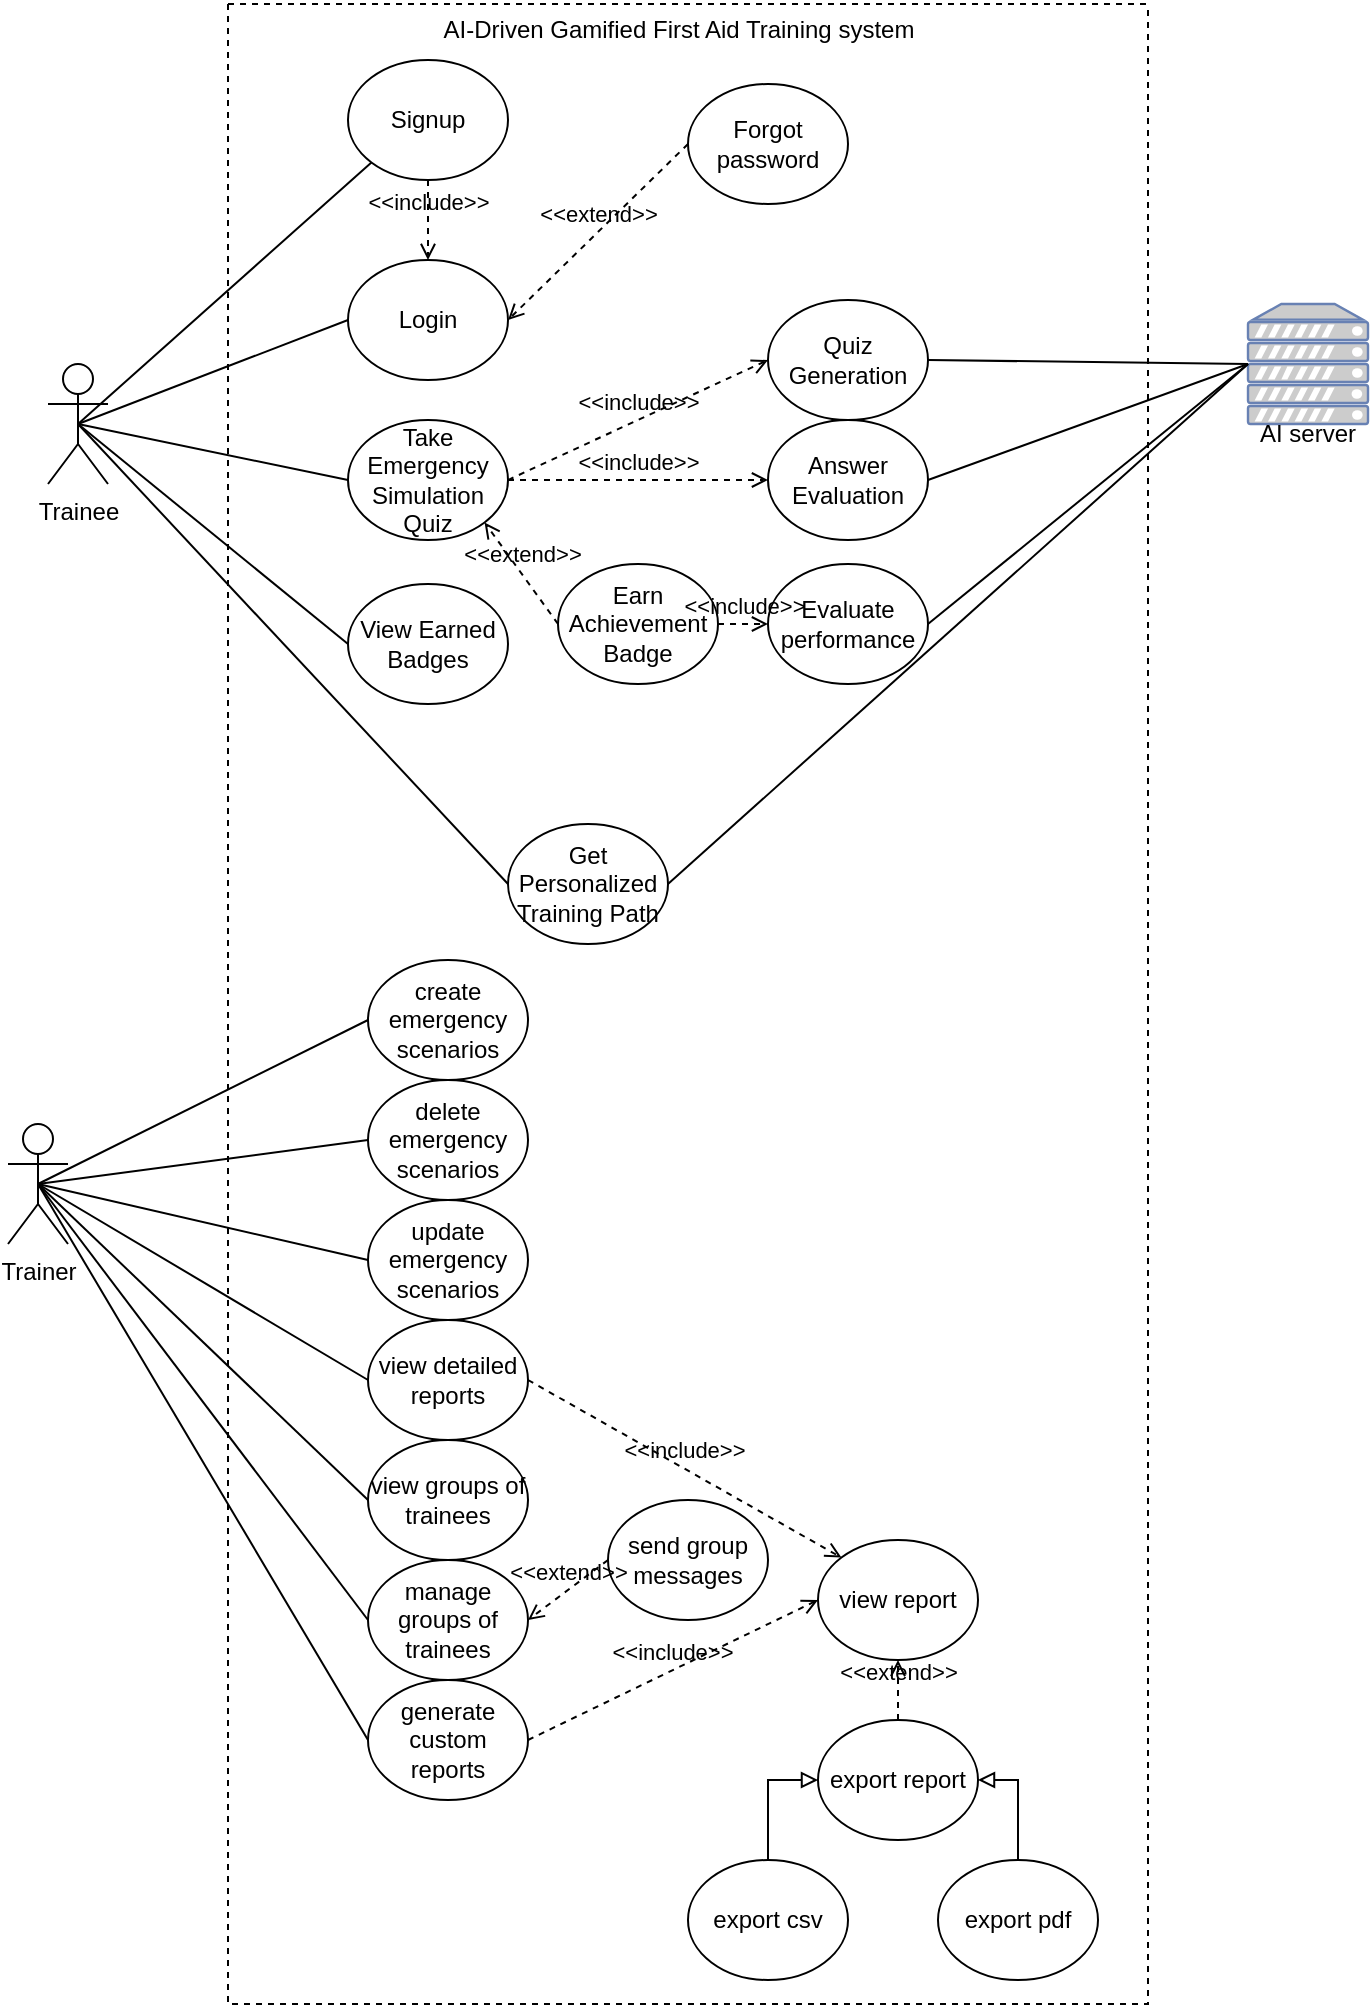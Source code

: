 <mxfile version="26.2.12">
  <diagram name="Page-1" id="4kv2IT0vHNOT5-9wBm8C">
    <mxGraphModel dx="1108" dy="1672" grid="1" gridSize="10" guides="1" tooltips="1" connect="1" arrows="1" fold="1" page="1" pageScale="1" pageWidth="850" pageHeight="1100" math="0" shadow="0">
      <root>
        <mxCell id="0" />
        <mxCell id="1" parent="0" />
        <mxCell id="MZ-NiFIpJrVHi2rvb3rP-10" value="Trainer" style="shape=umlActor;verticalLabelPosition=bottom;verticalAlign=top;html=1;outlineConnect=0;" vertex="1" parent="1">
          <mxGeometry x="110" y="310" width="30" height="60" as="geometry" />
        </mxCell>
        <mxCell id="MZ-NiFIpJrVHi2rvb3rP-11" value="Trainee" style="shape=umlActor;verticalLabelPosition=bottom;verticalAlign=top;html=1;outlineConnect=0;" vertex="1" parent="1">
          <mxGeometry x="130" y="-70" width="30" height="60" as="geometry" />
        </mxCell>
        <mxCell id="MZ-NiFIpJrVHi2rvb3rP-12" value="" style="swimlane;startSize=0;dashed=1;" vertex="1" parent="1">
          <mxGeometry x="220" y="-250" width="460" height="1000" as="geometry" />
        </mxCell>
        <mxCell id="MZ-NiFIpJrVHi2rvb3rP-20" value="Signup" style="ellipse;whiteSpace=wrap;html=1;" vertex="1" parent="MZ-NiFIpJrVHi2rvb3rP-12">
          <mxGeometry x="60" y="28" width="80" height="60" as="geometry" />
        </mxCell>
        <mxCell id="MZ-NiFIpJrVHi2rvb3rP-22" value="Login" style="ellipse;whiteSpace=wrap;html=1;" vertex="1" parent="MZ-NiFIpJrVHi2rvb3rP-12">
          <mxGeometry x="60" y="128" width="80" height="60" as="geometry" />
        </mxCell>
        <mxCell id="MZ-NiFIpJrVHi2rvb3rP-25" value="Forgot password" style="ellipse;whiteSpace=wrap;html=1;" vertex="1" parent="MZ-NiFIpJrVHi2rvb3rP-12">
          <mxGeometry x="230" y="40" width="80" height="60" as="geometry" />
        </mxCell>
        <mxCell id="MZ-NiFIpJrVHi2rvb3rP-27" value="&amp;lt;&amp;lt;extend&amp;gt;&amp;gt;" style="html=1;verticalAlign=bottom;labelBackgroundColor=none;endArrow=open;endFill=0;dashed=1;rounded=0;exitX=0;exitY=0.5;exitDx=0;exitDy=0;entryX=1;entryY=0.5;entryDx=0;entryDy=0;" edge="1" parent="MZ-NiFIpJrVHi2rvb3rP-12" source="MZ-NiFIpJrVHi2rvb3rP-25" target="MZ-NiFIpJrVHi2rvb3rP-22">
          <mxGeometry width="160" relative="1" as="geometry">
            <mxPoint x="170" y="78" as="sourcePoint" />
            <mxPoint x="330" y="78" as="targetPoint" />
          </mxGeometry>
        </mxCell>
        <mxCell id="MZ-NiFIpJrVHi2rvb3rP-32" value="Take Emergency Simulation Quiz" style="ellipse;whiteSpace=wrap;html=1;" vertex="1" parent="MZ-NiFIpJrVHi2rvb3rP-12">
          <mxGeometry x="60" y="208" width="80" height="60" as="geometry" />
        </mxCell>
        <mxCell id="MZ-NiFIpJrVHi2rvb3rP-41" value="Earn Achievement Badge" style="ellipse;whiteSpace=wrap;html=1;" vertex="1" parent="MZ-NiFIpJrVHi2rvb3rP-12">
          <mxGeometry x="165" y="280" width="80" height="60" as="geometry" />
        </mxCell>
        <mxCell id="MZ-NiFIpJrVHi2rvb3rP-42" value="&amp;lt;&amp;lt;extend&amp;gt;&amp;gt;" style="html=1;verticalAlign=bottom;labelBackgroundColor=none;endArrow=open;endFill=0;dashed=1;rounded=0;exitX=0;exitY=0.5;exitDx=0;exitDy=0;entryX=1;entryY=1;entryDx=0;entryDy=0;" edge="1" parent="MZ-NiFIpJrVHi2rvb3rP-12" source="MZ-NiFIpJrVHi2rvb3rP-41" target="MZ-NiFIpJrVHi2rvb3rP-32">
          <mxGeometry width="160" relative="1" as="geometry">
            <mxPoint x="195" y="188" as="sourcePoint" />
            <mxPoint x="160" y="188" as="targetPoint" />
          </mxGeometry>
        </mxCell>
        <mxCell id="MZ-NiFIpJrVHi2rvb3rP-44" value="View Earned Badges" style="ellipse;whiteSpace=wrap;html=1;" vertex="1" parent="MZ-NiFIpJrVHi2rvb3rP-12">
          <mxGeometry x="60" y="290" width="80" height="60" as="geometry" />
        </mxCell>
        <mxCell id="MZ-NiFIpJrVHi2rvb3rP-47" value="Get Personalized Training Path" style="ellipse;whiteSpace=wrap;html=1;" vertex="1" parent="MZ-NiFIpJrVHi2rvb3rP-12">
          <mxGeometry x="140" y="410" width="80" height="60" as="geometry" />
        </mxCell>
        <mxCell id="MZ-NiFIpJrVHi2rvb3rP-54" value="create emergency scenarios" style="ellipse;whiteSpace=wrap;html=1;" vertex="1" parent="MZ-NiFIpJrVHi2rvb3rP-12">
          <mxGeometry x="70" y="478" width="80" height="60" as="geometry" />
        </mxCell>
        <mxCell id="MZ-NiFIpJrVHi2rvb3rP-55" value="delete emergency scenarios" style="ellipse;whiteSpace=wrap;html=1;" vertex="1" parent="MZ-NiFIpJrVHi2rvb3rP-12">
          <mxGeometry x="70" y="538" width="80" height="60" as="geometry" />
        </mxCell>
        <mxCell id="MZ-NiFIpJrVHi2rvb3rP-56" value="update emergency scenarios" style="ellipse;whiteSpace=wrap;html=1;" vertex="1" parent="MZ-NiFIpJrVHi2rvb3rP-12">
          <mxGeometry x="70" y="598" width="80" height="60" as="geometry" />
        </mxCell>
        <mxCell id="MZ-NiFIpJrVHi2rvb3rP-57" value="view detailed reports" style="ellipse;whiteSpace=wrap;html=1;" vertex="1" parent="MZ-NiFIpJrVHi2rvb3rP-12">
          <mxGeometry x="70" y="658" width="80" height="60" as="geometry" />
        </mxCell>
        <mxCell id="MZ-NiFIpJrVHi2rvb3rP-62" value="view groups of trainees" style="ellipse;whiteSpace=wrap;html=1;" vertex="1" parent="MZ-NiFIpJrVHi2rvb3rP-12">
          <mxGeometry x="70" y="718" width="80" height="60" as="geometry" />
        </mxCell>
        <mxCell id="MZ-NiFIpJrVHi2rvb3rP-63" value="manage groups of trainees" style="ellipse;whiteSpace=wrap;html=1;" vertex="1" parent="MZ-NiFIpJrVHi2rvb3rP-12">
          <mxGeometry x="70" y="778" width="80" height="60" as="geometry" />
        </mxCell>
        <mxCell id="MZ-NiFIpJrVHi2rvb3rP-69" value="generate custom reports" style="ellipse;whiteSpace=wrap;html=1;" vertex="1" parent="MZ-NiFIpJrVHi2rvb3rP-12">
          <mxGeometry x="70" y="838" width="80" height="60" as="geometry" />
        </mxCell>
        <mxCell id="MZ-NiFIpJrVHi2rvb3rP-71" value="view report" style="ellipse;whiteSpace=wrap;html=1;" vertex="1" parent="MZ-NiFIpJrVHi2rvb3rP-12">
          <mxGeometry x="295" y="768" width="80" height="60" as="geometry" />
        </mxCell>
        <mxCell id="MZ-NiFIpJrVHi2rvb3rP-72" value="&amp;lt;&amp;lt;include&amp;gt;&amp;gt;" style="html=1;verticalAlign=bottom;labelBackgroundColor=none;endArrow=open;endFill=0;dashed=1;rounded=0;exitX=0.5;exitY=1;exitDx=0;exitDy=0;entryX=0.5;entryY=0;entryDx=0;entryDy=0;" edge="1" parent="MZ-NiFIpJrVHi2rvb3rP-12" source="MZ-NiFIpJrVHi2rvb3rP-20" target="MZ-NiFIpJrVHi2rvb3rP-22">
          <mxGeometry width="160" relative="1" as="geometry">
            <mxPoint x="90" y="98" as="sourcePoint" />
            <mxPoint x="250" y="98" as="targetPoint" />
          </mxGeometry>
        </mxCell>
        <mxCell id="MZ-NiFIpJrVHi2rvb3rP-75" value="&amp;lt;&amp;lt;include&amp;gt;&amp;gt;" style="html=1;verticalAlign=bottom;labelBackgroundColor=none;endArrow=open;endFill=0;dashed=1;rounded=0;exitX=1;exitY=0.5;exitDx=0;exitDy=0;entryX=0;entryY=0.5;entryDx=0;entryDy=0;" edge="1" parent="MZ-NiFIpJrVHi2rvb3rP-12" source="MZ-NiFIpJrVHi2rvb3rP-69" target="MZ-NiFIpJrVHi2rvb3rP-71">
          <mxGeometry width="160" relative="1" as="geometry">
            <mxPoint x="195" y="868" as="sourcePoint" />
            <mxPoint x="425" y="698" as="targetPoint" />
          </mxGeometry>
        </mxCell>
        <mxCell id="MZ-NiFIpJrVHi2rvb3rP-76" value="export report" style="ellipse;whiteSpace=wrap;html=1;" vertex="1" parent="MZ-NiFIpJrVHi2rvb3rP-12">
          <mxGeometry x="295" y="858" width="80" height="60" as="geometry" />
        </mxCell>
        <mxCell id="MZ-NiFIpJrVHi2rvb3rP-77" value="&amp;lt;&amp;lt;extend&amp;gt;&amp;gt;" style="html=1;verticalAlign=bottom;labelBackgroundColor=none;endArrow=open;endFill=0;dashed=1;rounded=0;exitX=0.5;exitY=0;exitDx=0;exitDy=0;entryX=0.5;entryY=1;entryDx=0;entryDy=0;" edge="1" parent="MZ-NiFIpJrVHi2rvb3rP-12" source="MZ-NiFIpJrVHi2rvb3rP-76" target="MZ-NiFIpJrVHi2rvb3rP-71">
          <mxGeometry width="160" relative="1" as="geometry">
            <mxPoint x="250" y="878" as="sourcePoint" />
            <mxPoint x="305" y="798" as="targetPoint" />
          </mxGeometry>
        </mxCell>
        <mxCell id="MZ-NiFIpJrVHi2rvb3rP-80" style="edgeStyle=orthogonalEdgeStyle;rounded=0;orthogonalLoop=1;jettySize=auto;html=1;entryX=1;entryY=0.5;entryDx=0;entryDy=0;endArrow=block;endFill=0;" edge="1" parent="MZ-NiFIpJrVHi2rvb3rP-12" source="MZ-NiFIpJrVHi2rvb3rP-79" target="MZ-NiFIpJrVHi2rvb3rP-76">
          <mxGeometry relative="1" as="geometry" />
        </mxCell>
        <mxCell id="MZ-NiFIpJrVHi2rvb3rP-79" value="export pdf" style="ellipse;whiteSpace=wrap;html=1;" vertex="1" parent="MZ-NiFIpJrVHi2rvb3rP-12">
          <mxGeometry x="355" y="928" width="80" height="60" as="geometry" />
        </mxCell>
        <mxCell id="MZ-NiFIpJrVHi2rvb3rP-81" style="edgeStyle=orthogonalEdgeStyle;rounded=0;orthogonalLoop=1;jettySize=auto;html=1;entryX=0;entryY=0.5;entryDx=0;entryDy=0;endArrow=block;endFill=0;" edge="1" parent="MZ-NiFIpJrVHi2rvb3rP-12" source="MZ-NiFIpJrVHi2rvb3rP-82" target="MZ-NiFIpJrVHi2rvb3rP-76">
          <mxGeometry relative="1" as="geometry">
            <mxPoint x="160" y="928" as="targetPoint" />
          </mxGeometry>
        </mxCell>
        <mxCell id="MZ-NiFIpJrVHi2rvb3rP-82" value="export csv" style="ellipse;whiteSpace=wrap;html=1;" vertex="1" parent="MZ-NiFIpJrVHi2rvb3rP-12">
          <mxGeometry x="230" y="928" width="80" height="60" as="geometry" />
        </mxCell>
        <mxCell id="MZ-NiFIpJrVHi2rvb3rP-84" value="&amp;lt;&amp;lt;include&amp;gt;&amp;gt;" style="html=1;verticalAlign=bottom;labelBackgroundColor=none;endArrow=open;endFill=0;dashed=1;rounded=0;exitX=1;exitY=0.5;exitDx=0;exitDy=0;entryX=0;entryY=0;entryDx=0;entryDy=0;" edge="1" parent="MZ-NiFIpJrVHi2rvb3rP-12" source="MZ-NiFIpJrVHi2rvb3rP-57" target="MZ-NiFIpJrVHi2rvb3rP-71">
          <mxGeometry width="160" relative="1" as="geometry">
            <mxPoint x="160" y="878" as="sourcePoint" />
            <mxPoint x="215" y="808" as="targetPoint" />
          </mxGeometry>
        </mxCell>
        <mxCell id="MZ-NiFIpJrVHi2rvb3rP-85" value="send group messages" style="ellipse;whiteSpace=wrap;html=1;" vertex="1" parent="MZ-NiFIpJrVHi2rvb3rP-12">
          <mxGeometry x="190" y="748" width="80" height="60" as="geometry" />
        </mxCell>
        <mxCell id="MZ-NiFIpJrVHi2rvb3rP-86" value="&amp;lt;&amp;lt;extend&amp;gt;&amp;gt;" style="html=1;verticalAlign=bottom;labelBackgroundColor=none;endArrow=open;endFill=0;dashed=1;rounded=0;exitX=0;exitY=0.5;exitDx=0;exitDy=0;entryX=1;entryY=0.5;entryDx=0;entryDy=0;" edge="1" parent="MZ-NiFIpJrVHi2rvb3rP-12" source="MZ-NiFIpJrVHi2rvb3rP-85" target="MZ-NiFIpJrVHi2rvb3rP-63">
          <mxGeometry width="160" relative="1" as="geometry">
            <mxPoint x="255" y="868" as="sourcePoint" />
            <mxPoint x="255" y="838" as="targetPoint" />
          </mxGeometry>
        </mxCell>
        <mxCell id="MZ-NiFIpJrVHi2rvb3rP-87" value="AI-Driven Gamified First Aid Training system" style="text;html=1;align=center;verticalAlign=middle;resizable=0;points=[];autosize=1;strokeColor=none;fillColor=none;" vertex="1" parent="MZ-NiFIpJrVHi2rvb3rP-12">
          <mxGeometry x="95" y="-2" width="260" height="30" as="geometry" />
        </mxCell>
        <mxCell id="MZ-NiFIpJrVHi2rvb3rP-88" value="Answer Evaluation" style="ellipse;whiteSpace=wrap;html=1;" vertex="1" parent="MZ-NiFIpJrVHi2rvb3rP-12">
          <mxGeometry x="270" y="208" width="80" height="60" as="geometry" />
        </mxCell>
        <mxCell id="MZ-NiFIpJrVHi2rvb3rP-89" value="&amp;lt;&amp;lt;include&amp;gt;&amp;gt;" style="html=1;verticalAlign=bottom;labelBackgroundColor=none;endArrow=open;endFill=0;dashed=1;rounded=0;exitX=1;exitY=0.5;exitDx=0;exitDy=0;entryX=0;entryY=0.5;entryDx=0;entryDy=0;" edge="1" parent="MZ-NiFIpJrVHi2rvb3rP-12" source="MZ-NiFIpJrVHi2rvb3rP-32" target="MZ-NiFIpJrVHi2rvb3rP-88">
          <mxGeometry width="160" relative="1" as="geometry">
            <mxPoint x="160" y="698" as="sourcePoint" />
            <mxPoint x="310" y="310" as="targetPoint" />
          </mxGeometry>
        </mxCell>
        <mxCell id="MZ-NiFIpJrVHi2rvb3rP-90" value="Quiz Generation" style="ellipse;whiteSpace=wrap;html=1;" vertex="1" parent="MZ-NiFIpJrVHi2rvb3rP-12">
          <mxGeometry x="270" y="148" width="80" height="60" as="geometry" />
        </mxCell>
        <mxCell id="MZ-NiFIpJrVHi2rvb3rP-91" value="&amp;lt;&amp;lt;include&amp;gt;&amp;gt;" style="html=1;verticalAlign=bottom;labelBackgroundColor=none;endArrow=open;endFill=0;dashed=1;rounded=0;exitX=1;exitY=0.5;exitDx=0;exitDy=0;entryX=0;entryY=0.5;entryDx=0;entryDy=0;" edge="1" parent="MZ-NiFIpJrVHi2rvb3rP-12" source="MZ-NiFIpJrVHi2rvb3rP-32" target="MZ-NiFIpJrVHi2rvb3rP-90">
          <mxGeometry width="160" relative="1" as="geometry">
            <mxPoint x="150" y="208" as="sourcePoint" />
            <mxPoint x="270" y="208" as="targetPoint" />
          </mxGeometry>
        </mxCell>
        <mxCell id="MZ-NiFIpJrVHi2rvb3rP-93" value="Evaluate performance" style="ellipse;whiteSpace=wrap;html=1;" vertex="1" parent="MZ-NiFIpJrVHi2rvb3rP-12">
          <mxGeometry x="270" y="280" width="80" height="60" as="geometry" />
        </mxCell>
        <mxCell id="MZ-NiFIpJrVHi2rvb3rP-96" value="&amp;lt;&amp;lt;include&amp;gt;&amp;gt;" style="html=1;verticalAlign=bottom;labelBackgroundColor=none;endArrow=open;endFill=0;dashed=1;rounded=0;exitX=1;exitY=0.5;exitDx=0;exitDy=0;entryX=0;entryY=0.5;entryDx=0;entryDy=0;" edge="1" parent="MZ-NiFIpJrVHi2rvb3rP-12" source="MZ-NiFIpJrVHi2rvb3rP-41" target="MZ-NiFIpJrVHi2rvb3rP-93">
          <mxGeometry width="160" relative="1" as="geometry">
            <mxPoint x="160" y="248" as="sourcePoint" />
            <mxPoint x="280" y="248" as="targetPoint" />
          </mxGeometry>
        </mxCell>
        <mxCell id="MZ-NiFIpJrVHi2rvb3rP-18" value="" style="fontColor=#0066CC;verticalAlign=top;verticalLabelPosition=bottom;labelPosition=center;align=center;html=1;outlineConnect=0;fillColor=#CCCCCC;strokeColor=#6881B3;gradientColor=none;gradientDirection=north;strokeWidth=2;shape=mxgraph.networks.server;" vertex="1" parent="1">
          <mxGeometry x="730" y="-100" width="60" height="60" as="geometry" />
        </mxCell>
        <mxCell id="MZ-NiFIpJrVHi2rvb3rP-19" value="AI server" style="text;html=1;align=center;verticalAlign=middle;whiteSpace=wrap;rounded=0;" vertex="1" parent="1">
          <mxGeometry x="730" y="-50" width="60" height="30" as="geometry" />
        </mxCell>
        <mxCell id="MZ-NiFIpJrVHi2rvb3rP-29" value="" style="endArrow=none;html=1;rounded=0;entryX=0;entryY=1;entryDx=0;entryDy=0;exitX=0.5;exitY=0.5;exitDx=0;exitDy=0;exitPerimeter=0;startFill=0;" edge="1" parent="1" source="MZ-NiFIpJrVHi2rvb3rP-11" target="MZ-NiFIpJrVHi2rvb3rP-20">
          <mxGeometry width="50" height="50" relative="1" as="geometry">
            <mxPoint x="260" y="-20" as="sourcePoint" />
            <mxPoint x="310" y="-70" as="targetPoint" />
          </mxGeometry>
        </mxCell>
        <mxCell id="MZ-NiFIpJrVHi2rvb3rP-31" value="" style="endArrow=none;html=1;rounded=0;entryX=0;entryY=0.5;entryDx=0;entryDy=0;exitX=0.5;exitY=0.5;exitDx=0;exitDy=0;exitPerimeter=0;startFill=0;" edge="1" parent="1" source="MZ-NiFIpJrVHi2rvb3rP-11" target="MZ-NiFIpJrVHi2rvb3rP-22">
          <mxGeometry width="50" height="50" relative="1" as="geometry">
            <mxPoint x="200" y="5" as="sourcePoint" />
            <mxPoint x="429" y="-90" as="targetPoint" />
          </mxGeometry>
        </mxCell>
        <mxCell id="MZ-NiFIpJrVHi2rvb3rP-34" value="" style="endArrow=none;html=1;rounded=0;exitX=0.5;exitY=0.5;exitDx=0;exitDy=0;exitPerimeter=0;entryX=0;entryY=0.5;entryDx=0;entryDy=0;startFill=0;" edge="1" parent="1" source="MZ-NiFIpJrVHi2rvb3rP-11" target="MZ-NiFIpJrVHi2rvb3rP-32">
          <mxGeometry width="50" height="50" relative="1" as="geometry">
            <mxPoint x="210" y="50" as="sourcePoint" />
            <mxPoint x="260" as="targetPoint" />
          </mxGeometry>
        </mxCell>
        <mxCell id="MZ-NiFIpJrVHi2rvb3rP-37" value="" style="endArrow=none;html=1;rounded=0;exitX=1;exitY=0.5;exitDx=0;exitDy=0;entryX=0;entryY=0.5;entryDx=0;entryDy=0;entryPerimeter=0;" edge="1" parent="1" source="MZ-NiFIpJrVHi2rvb3rP-88" target="MZ-NiFIpJrVHi2rvb3rP-18">
          <mxGeometry width="50" height="50" relative="1" as="geometry">
            <mxPoint x="388" y="-81" as="sourcePoint" />
            <mxPoint x="730" y="-120" as="targetPoint" />
          </mxGeometry>
        </mxCell>
        <mxCell id="MZ-NiFIpJrVHi2rvb3rP-45" value="" style="endArrow=none;html=1;rounded=0;exitX=0.5;exitY=0.5;exitDx=0;exitDy=0;exitPerimeter=0;entryX=0;entryY=0.5;entryDx=0;entryDy=0;startFill=0;" edge="1" parent="1" source="MZ-NiFIpJrVHi2rvb3rP-11" target="MZ-NiFIpJrVHi2rvb3rP-44">
          <mxGeometry width="50" height="50" relative="1" as="geometry">
            <mxPoint x="155" y="-30" as="sourcePoint" />
            <mxPoint x="310" y="10" as="targetPoint" />
          </mxGeometry>
        </mxCell>
        <mxCell id="MZ-NiFIpJrVHi2rvb3rP-48" value="" style="endArrow=none;html=1;rounded=0;exitX=0.5;exitY=0.5;exitDx=0;exitDy=0;exitPerimeter=0;entryX=0;entryY=0.5;entryDx=0;entryDy=0;startFill=0;" edge="1" parent="1" source="MZ-NiFIpJrVHi2rvb3rP-11" target="MZ-NiFIpJrVHi2rvb3rP-47">
          <mxGeometry width="50" height="50" relative="1" as="geometry">
            <mxPoint x="155" y="-30" as="sourcePoint" />
            <mxPoint x="310" y="130" as="targetPoint" />
          </mxGeometry>
        </mxCell>
        <mxCell id="MZ-NiFIpJrVHi2rvb3rP-58" value="" style="endArrow=none;html=1;rounded=0;exitX=0.5;exitY=0.5;exitDx=0;exitDy=0;exitPerimeter=0;entryX=0;entryY=0.5;entryDx=0;entryDy=0;startFill=0;" edge="1" parent="1" source="MZ-NiFIpJrVHi2rvb3rP-10" target="MZ-NiFIpJrVHi2rvb3rP-54">
          <mxGeometry width="50" height="50" relative="1" as="geometry">
            <mxPoint x="155" y="-30" as="sourcePoint" />
            <mxPoint x="310" y="180" as="targetPoint" />
          </mxGeometry>
        </mxCell>
        <mxCell id="MZ-NiFIpJrVHi2rvb3rP-59" value="" style="endArrow=none;html=1;rounded=0;entryX=0;entryY=0.5;entryDx=0;entryDy=0;startFill=0;exitX=0.5;exitY=0.5;exitDx=0;exitDy=0;exitPerimeter=0;" edge="1" parent="1" source="MZ-NiFIpJrVHi2rvb3rP-10" target="MZ-NiFIpJrVHi2rvb3rP-56">
          <mxGeometry width="50" height="50" relative="1" as="geometry">
            <mxPoint x="135" y="350" as="sourcePoint" />
            <mxPoint x="310" y="300" as="targetPoint" />
          </mxGeometry>
        </mxCell>
        <mxCell id="MZ-NiFIpJrVHi2rvb3rP-60" value="" style="endArrow=none;html=1;rounded=0;exitX=0.5;exitY=0.5;exitDx=0;exitDy=0;exitPerimeter=0;entryX=0;entryY=0.5;entryDx=0;entryDy=0;startFill=0;" edge="1" parent="1" source="MZ-NiFIpJrVHi2rvb3rP-10" target="MZ-NiFIpJrVHi2rvb3rP-55">
          <mxGeometry width="50" height="50" relative="1" as="geometry">
            <mxPoint x="145" y="360" as="sourcePoint" />
            <mxPoint x="320" y="310" as="targetPoint" />
          </mxGeometry>
        </mxCell>
        <mxCell id="MZ-NiFIpJrVHi2rvb3rP-61" value="" style="endArrow=none;html=1;rounded=0;entryX=0;entryY=0.5;entryDx=0;entryDy=0;startFill=0;exitX=0.5;exitY=0.5;exitDx=0;exitDy=0;exitPerimeter=0;" edge="1" parent="1" source="MZ-NiFIpJrVHi2rvb3rP-10" target="MZ-NiFIpJrVHi2rvb3rP-57">
          <mxGeometry width="50" height="50" relative="1" as="geometry">
            <mxPoint x="155" y="370" as="sourcePoint" />
            <mxPoint x="330" y="320" as="targetPoint" />
          </mxGeometry>
        </mxCell>
        <mxCell id="MZ-NiFIpJrVHi2rvb3rP-67" value="" style="endArrow=none;html=1;rounded=0;entryX=0;entryY=0.5;entryDx=0;entryDy=0;startFill=0;exitX=0.5;exitY=0.5;exitDx=0;exitDy=0;exitPerimeter=0;" edge="1" parent="1" source="MZ-NiFIpJrVHi2rvb3rP-10" target="MZ-NiFIpJrVHi2rvb3rP-62">
          <mxGeometry width="50" height="50" relative="1" as="geometry">
            <mxPoint x="135" y="350" as="sourcePoint" />
            <mxPoint x="300" y="480" as="targetPoint" />
          </mxGeometry>
        </mxCell>
        <mxCell id="MZ-NiFIpJrVHi2rvb3rP-68" value="" style="endArrow=none;html=1;rounded=0;entryX=0;entryY=0.5;entryDx=0;entryDy=0;startFill=0;exitX=0.5;exitY=0.5;exitDx=0;exitDy=0;exitPerimeter=0;" edge="1" parent="1" source="MZ-NiFIpJrVHi2rvb3rP-10" target="MZ-NiFIpJrVHi2rvb3rP-63">
          <mxGeometry width="50" height="50" relative="1" as="geometry">
            <mxPoint x="145" y="360" as="sourcePoint" />
            <mxPoint x="310" y="490" as="targetPoint" />
          </mxGeometry>
        </mxCell>
        <mxCell id="MZ-NiFIpJrVHi2rvb3rP-70" value="" style="endArrow=none;html=1;rounded=0;entryX=0;entryY=0.5;entryDx=0;entryDy=0;startFill=0;exitX=0.5;exitY=0.5;exitDx=0;exitDy=0;exitPerimeter=0;" edge="1" parent="1" source="MZ-NiFIpJrVHi2rvb3rP-10" target="MZ-NiFIpJrVHi2rvb3rP-69">
          <mxGeometry width="50" height="50" relative="1" as="geometry">
            <mxPoint x="125" y="390" as="sourcePoint" />
            <mxPoint x="290" y="640" as="targetPoint" />
          </mxGeometry>
        </mxCell>
        <mxCell id="MZ-NiFIpJrVHi2rvb3rP-92" value="" style="endArrow=none;html=1;rounded=0;exitX=1;exitY=0.5;exitDx=0;exitDy=0;entryX=0;entryY=0.5;entryDx=0;entryDy=0;entryPerimeter=0;" edge="1" parent="1" source="MZ-NiFIpJrVHi2rvb3rP-90" target="MZ-NiFIpJrVHi2rvb3rP-18">
          <mxGeometry width="50" height="50" relative="1" as="geometry">
            <mxPoint x="580" y="-2" as="sourcePoint" />
            <mxPoint x="740" y="-60" as="targetPoint" />
          </mxGeometry>
        </mxCell>
        <mxCell id="MZ-NiFIpJrVHi2rvb3rP-46" value="" style="endArrow=none;html=1;rounded=0;exitX=1;exitY=0.5;exitDx=0;exitDy=0;entryX=0;entryY=0.5;entryDx=0;entryDy=0;entryPerimeter=0;" edge="1" parent="1" source="MZ-NiFIpJrVHi2rvb3rP-93" target="MZ-NiFIpJrVHi2rvb3rP-18">
          <mxGeometry width="50" height="50" relative="1" as="geometry">
            <mxPoint x="550" y="120" as="sourcePoint" />
            <mxPoint x="815" y="-10" as="targetPoint" />
          </mxGeometry>
        </mxCell>
        <mxCell id="MZ-NiFIpJrVHi2rvb3rP-97" value="" style="endArrow=none;html=1;rounded=0;exitX=1;exitY=0.5;exitDx=0;exitDy=0;entryX=0;entryY=0.5;entryDx=0;entryDy=0;entryPerimeter=0;" edge="1" parent="1" source="MZ-NiFIpJrVHi2rvb3rP-47" target="MZ-NiFIpJrVHi2rvb3rP-18">
          <mxGeometry width="50" height="50" relative="1" as="geometry">
            <mxPoint x="580" y="70" as="sourcePoint" />
            <mxPoint x="740" y="-60" as="targetPoint" />
          </mxGeometry>
        </mxCell>
      </root>
    </mxGraphModel>
  </diagram>
</mxfile>
